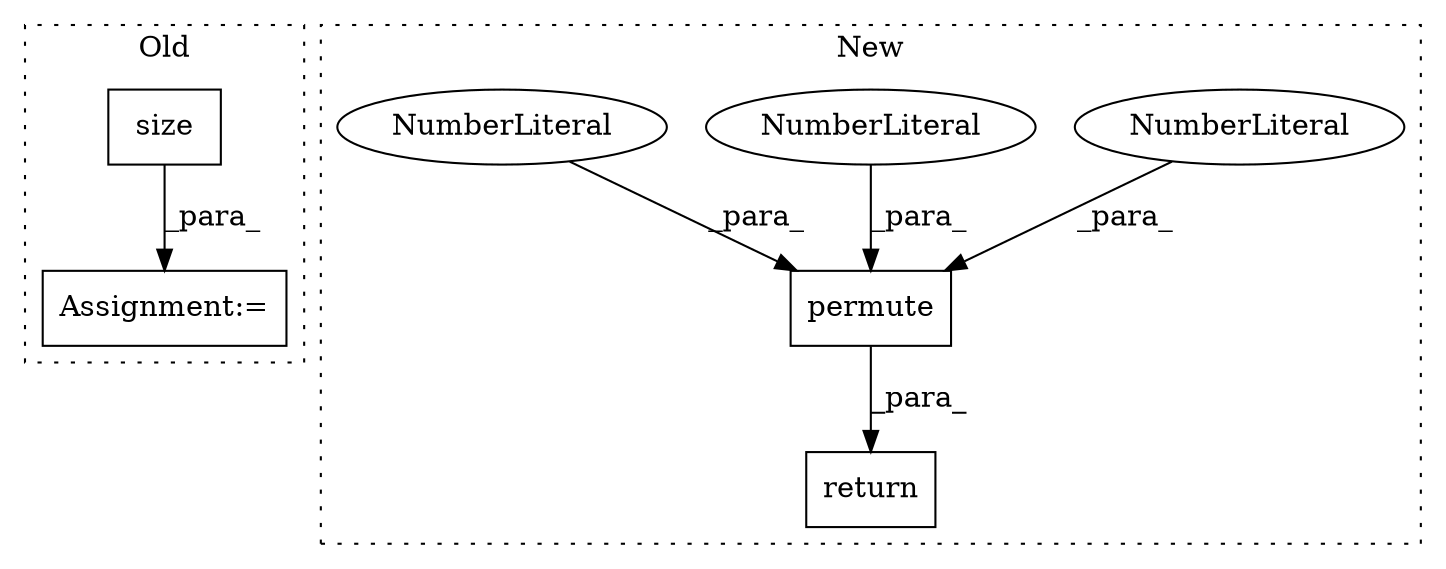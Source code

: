 digraph G {
subgraph cluster0 {
1 [label="size" a="32" s="2785" l="6" shape="box"];
6 [label="Assignment:=" a="7" s="2776" l="2" shape="box"];
label = "Old";
style="dotted";
}
subgraph cluster1 {
2 [label="permute" a="32" s="2346,2365" l="8,1" shape="box"];
3 [label="NumberLiteral" a="34" s="2360" l="1" shape="ellipse"];
4 [label="NumberLiteral" a="34" s="2364" l="1" shape="ellipse"];
5 [label="NumberLiteral" a="34" s="2354" l="1" shape="ellipse"];
7 [label="return" a="41" s="2301" l="7" shape="box"];
label = "New";
style="dotted";
}
1 -> 6 [label="_para_"];
2 -> 7 [label="_para_"];
3 -> 2 [label="_para_"];
4 -> 2 [label="_para_"];
5 -> 2 [label="_para_"];
}